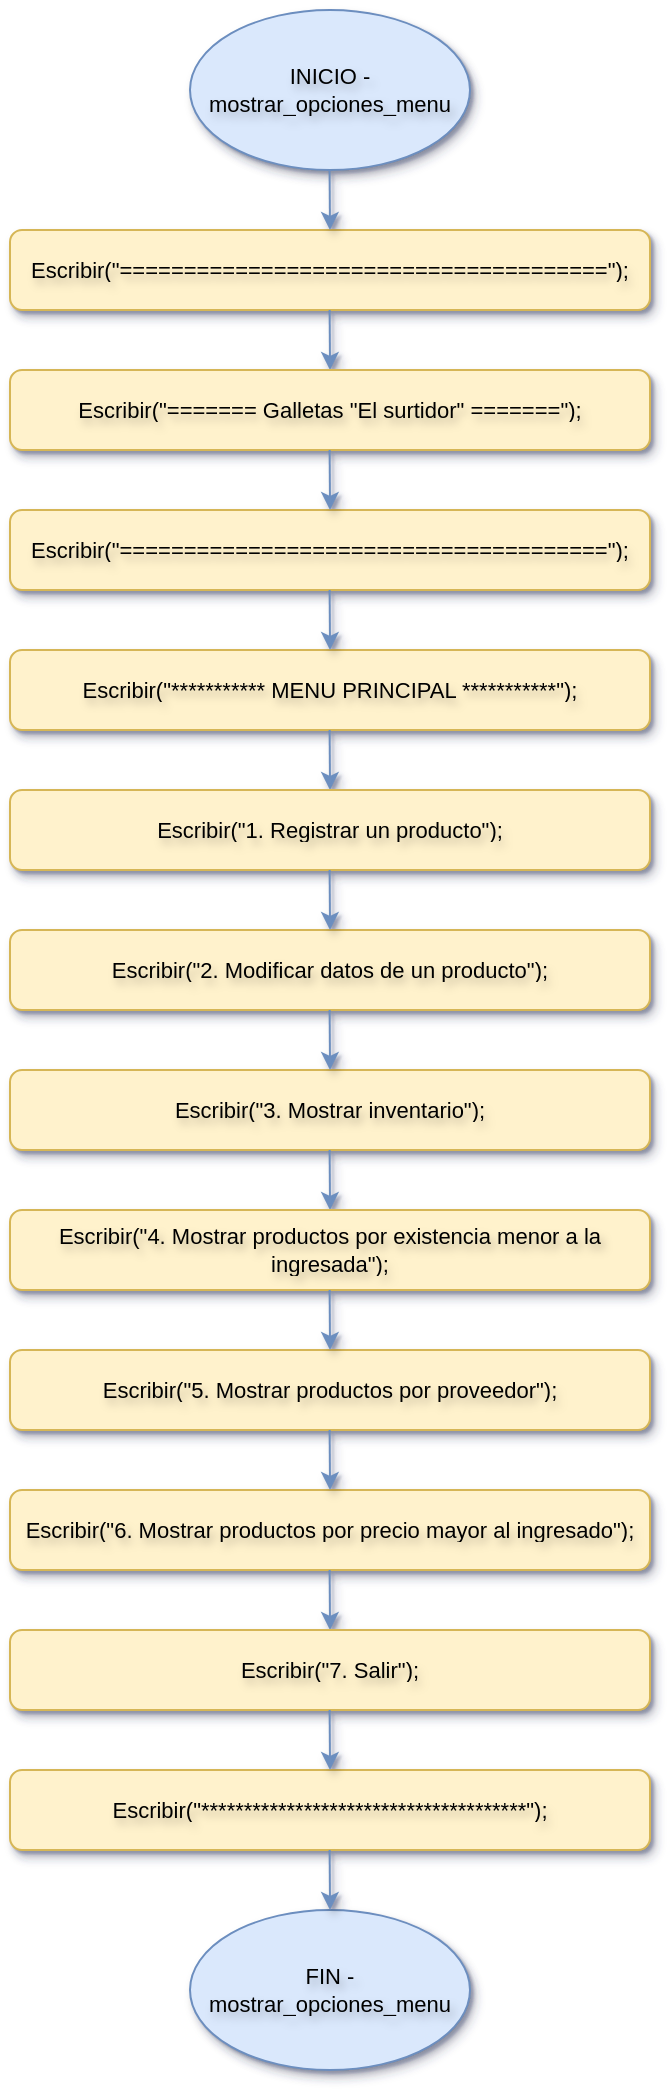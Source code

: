 <mxfile version="25.0.2">
  <diagram name="Página-1" id="XoVfdVzmXT0FCT3dWPdM">
    <mxGraphModel dx="656" dy="388" grid="1" gridSize="10" guides="1" tooltips="1" connect="1" arrows="1" fold="1" page="1" pageScale="1" pageWidth="827" pageHeight="1169" background="none" math="0" shadow="1">
      <root>
        <mxCell id="0" />
        <mxCell id="1" parent="0" />
        <mxCell id="zCC6q2JGsp1jbIs0eDWR-1" value="INICIO - mostrar_opciones_menu" style="ellipse;whiteSpace=wrap;rounded=1;fillColor=#dae8fc;strokeColor=#6c8ebf;textShadow=1;strokeWidth=1;shadow=1;html=1;horizontal=1;fontSize=11;fontStyle=0;spacing=2;" vertex="1" parent="1">
          <mxGeometry x="450" y="10" width="140" height="80" as="geometry" />
        </mxCell>
        <mxCell id="zCC6q2JGsp1jbIs0eDWR-2" value="Escribir(&quot;======================================&quot;);" style="rounded=1;whiteSpace=wrap;fillColor=#fff2cc;strokeColor=#d6b656;textShadow=1;strokeWidth=1;shadow=1;html=1;horizontal=1;fontSize=11;fontStyle=0;spacing=2;" vertex="1" parent="1">
          <mxGeometry x="360" y="120" width="320" height="40" as="geometry" />
        </mxCell>
        <mxCell id="zCC6q2JGsp1jbIs0eDWR-3" value="" style="edgeStyle=orthogonalEdgeStyle;rounded=1;orthogonalLoop=1;jettySize=auto;fillColor=#dae8fc;strokeColor=#6c8ebf;textShadow=1;strokeWidth=1;shadow=1;html=1;horizontal=1;fontSize=11;fontStyle=0;spacing=2;exitX=0.5;exitY=1;exitDx=0;exitDy=0;" edge="1" parent="1">
          <mxGeometry relative="1" as="geometry">
            <mxPoint x="519.79" y="90" as="sourcePoint" />
            <mxPoint x="520" y="120" as="targetPoint" />
          </mxGeometry>
        </mxCell>
        <mxCell id="zCC6q2JGsp1jbIs0eDWR-4" value="" style="edgeStyle=orthogonalEdgeStyle;rounded=1;orthogonalLoop=1;jettySize=auto;fillColor=#dae8fc;strokeColor=#6c8ebf;textShadow=1;strokeWidth=1;shadow=1;html=1;horizontal=1;fontSize=11;fontStyle=0;spacing=2;exitX=0.5;exitY=1;exitDx=0;exitDy=0;" edge="1" parent="1">
          <mxGeometry relative="1" as="geometry">
            <mxPoint x="519.81" y="160" as="sourcePoint" />
            <mxPoint x="520.02" y="190" as="targetPoint" />
          </mxGeometry>
        </mxCell>
        <mxCell id="zCC6q2JGsp1jbIs0eDWR-9" value="Escribir(&quot;======= Galletas &quot;El surtidor&quot; =======&quot;);" style="rounded=1;whiteSpace=wrap;fillColor=#fff2cc;strokeColor=#d6b656;textShadow=1;strokeWidth=1;shadow=1;html=1;horizontal=1;fontSize=11;fontStyle=0;spacing=2;" vertex="1" parent="1">
          <mxGeometry x="360" y="190" width="320" height="40" as="geometry" />
        </mxCell>
        <mxCell id="zCC6q2JGsp1jbIs0eDWR-12" value="Escribir(&quot;======================================&quot;);" style="rounded=1;whiteSpace=wrap;fillColor=#fff2cc;strokeColor=#d6b656;textShadow=1;strokeWidth=1;shadow=1;html=1;horizontal=1;fontSize=11;fontStyle=0;spacing=2;" vertex="1" parent="1">
          <mxGeometry x="360" y="260" width="320" height="40" as="geometry" />
        </mxCell>
        <mxCell id="zCC6q2JGsp1jbIs0eDWR-13" value="" style="edgeStyle=orthogonalEdgeStyle;rounded=1;orthogonalLoop=1;jettySize=auto;fillColor=#dae8fc;strokeColor=#6c8ebf;textShadow=1;strokeWidth=1;shadow=1;html=1;horizontal=1;fontSize=11;fontStyle=0;spacing=2;exitX=0.5;exitY=1;exitDx=0;exitDy=0;" edge="1" parent="1">
          <mxGeometry relative="1" as="geometry">
            <mxPoint x="519.81" y="230" as="sourcePoint" />
            <mxPoint x="520.02" y="260" as="targetPoint" />
          </mxGeometry>
        </mxCell>
        <mxCell id="zCC6q2JGsp1jbIs0eDWR-14" value="Escribir(&quot;*********** MENU PRINCIPAL ***********&quot;);" style="rounded=1;whiteSpace=wrap;fillColor=#fff2cc;strokeColor=#d6b656;textShadow=1;strokeWidth=1;shadow=1;html=1;horizontal=1;fontSize=11;fontStyle=0;spacing=2;" vertex="1" parent="1">
          <mxGeometry x="360" y="330" width="320" height="40" as="geometry" />
        </mxCell>
        <mxCell id="zCC6q2JGsp1jbIs0eDWR-15" value="" style="edgeStyle=orthogonalEdgeStyle;rounded=1;orthogonalLoop=1;jettySize=auto;fillColor=#dae8fc;strokeColor=#6c8ebf;textShadow=1;strokeWidth=1;shadow=1;html=1;horizontal=1;fontSize=11;fontStyle=0;spacing=2;exitX=0.5;exitY=1;exitDx=0;exitDy=0;" edge="1" parent="1">
          <mxGeometry relative="1" as="geometry">
            <mxPoint x="519.81" y="300" as="sourcePoint" />
            <mxPoint x="520.02" y="330" as="targetPoint" />
          </mxGeometry>
        </mxCell>
        <mxCell id="zCC6q2JGsp1jbIs0eDWR-16" value="" style="edgeStyle=orthogonalEdgeStyle;rounded=1;orthogonalLoop=1;jettySize=auto;fillColor=#dae8fc;strokeColor=#6c8ebf;textShadow=1;strokeWidth=1;shadow=1;html=1;horizontal=1;fontSize=11;fontStyle=0;spacing=2;exitX=0.5;exitY=1;exitDx=0;exitDy=0;" edge="1" parent="1">
          <mxGeometry relative="1" as="geometry">
            <mxPoint x="519.81" y="370" as="sourcePoint" />
            <mxPoint x="520.02" y="400" as="targetPoint" />
          </mxGeometry>
        </mxCell>
        <mxCell id="zCC6q2JGsp1jbIs0eDWR-17" value="FIN - mostrar_opciones_menu" style="ellipse;whiteSpace=wrap;rounded=1;fillColor=#dae8fc;strokeColor=#6c8ebf;textShadow=1;strokeWidth=1;shadow=1;html=1;horizontal=1;fontSize=11;fontStyle=0;spacing=2;" vertex="1" parent="1">
          <mxGeometry x="450" y="960" width="140" height="80" as="geometry" />
        </mxCell>
        <mxCell id="zCC6q2JGsp1jbIs0eDWR-18" value="Escribir(&quot;1. Registrar un producto&quot;);" style="rounded=1;whiteSpace=wrap;fillColor=#fff2cc;strokeColor=#d6b656;textShadow=1;strokeWidth=1;shadow=1;html=1;horizontal=1;fontSize=11;fontStyle=0;spacing=2;" vertex="1" parent="1">
          <mxGeometry x="360" y="400" width="320" height="40" as="geometry" />
        </mxCell>
        <mxCell id="zCC6q2JGsp1jbIs0eDWR-19" value="Escribir(&quot;2. Modificar datos de un producto&quot;);" style="rounded=1;whiteSpace=wrap;fillColor=#fff2cc;strokeColor=#d6b656;textShadow=1;strokeWidth=1;shadow=1;html=1;horizontal=1;fontSize=11;fontStyle=0;spacing=2;" vertex="1" parent="1">
          <mxGeometry x="360" y="470" width="320" height="40" as="geometry" />
        </mxCell>
        <mxCell id="zCC6q2JGsp1jbIs0eDWR-20" value="" style="edgeStyle=orthogonalEdgeStyle;rounded=1;orthogonalLoop=1;jettySize=auto;fillColor=#dae8fc;strokeColor=#6c8ebf;textShadow=1;strokeWidth=1;shadow=1;html=1;horizontal=1;fontSize=11;fontStyle=0;spacing=2;exitX=0.5;exitY=1;exitDx=0;exitDy=0;" edge="1" parent="1">
          <mxGeometry relative="1" as="geometry">
            <mxPoint x="519.81" y="440" as="sourcePoint" />
            <mxPoint x="520.02" y="470" as="targetPoint" />
          </mxGeometry>
        </mxCell>
        <mxCell id="zCC6q2JGsp1jbIs0eDWR-21" value="Escribir(&quot;3. Mostrar inventario&quot;);" style="rounded=1;whiteSpace=wrap;fillColor=#fff2cc;strokeColor=#d6b656;textShadow=1;strokeWidth=1;shadow=1;html=1;horizontal=1;fontSize=11;fontStyle=0;spacing=2;" vertex="1" parent="1">
          <mxGeometry x="360" y="540" width="320" height="40" as="geometry" />
        </mxCell>
        <mxCell id="zCC6q2JGsp1jbIs0eDWR-22" value="" style="edgeStyle=orthogonalEdgeStyle;rounded=1;orthogonalLoop=1;jettySize=auto;fillColor=#dae8fc;strokeColor=#6c8ebf;textShadow=1;strokeWidth=1;shadow=1;html=1;horizontal=1;fontSize=11;fontStyle=0;spacing=2;exitX=0.5;exitY=1;exitDx=0;exitDy=0;" edge="1" parent="1">
          <mxGeometry relative="1" as="geometry">
            <mxPoint x="519.81" y="510" as="sourcePoint" />
            <mxPoint x="520.02" y="540" as="targetPoint" />
          </mxGeometry>
        </mxCell>
        <mxCell id="zCC6q2JGsp1jbIs0eDWR-23" value="" style="edgeStyle=orthogonalEdgeStyle;rounded=1;orthogonalLoop=1;jettySize=auto;fillColor=#dae8fc;strokeColor=#6c8ebf;textShadow=1;strokeWidth=1;shadow=1;html=1;horizontal=1;fontSize=11;fontStyle=0;spacing=2;exitX=0.5;exitY=1;exitDx=0;exitDy=0;" edge="1" parent="1">
          <mxGeometry relative="1" as="geometry">
            <mxPoint x="519.81" y="580" as="sourcePoint" />
            <mxPoint x="520.02" y="610" as="targetPoint" />
          </mxGeometry>
        </mxCell>
        <mxCell id="zCC6q2JGsp1jbIs0eDWR-24" value="Escribir(&quot;4. Mostrar productos por existencia menor a la ingresada&quot;);" style="rounded=1;whiteSpace=wrap;fillColor=#fff2cc;strokeColor=#d6b656;textShadow=1;strokeWidth=1;shadow=1;html=1;horizontal=1;fontSize=11;fontStyle=0;spacing=2;" vertex="1" parent="1">
          <mxGeometry x="360" y="610" width="320" height="40" as="geometry" />
        </mxCell>
        <mxCell id="zCC6q2JGsp1jbIs0eDWR-25" value="Escribir(&quot;5. Mostrar productos por proveedor&quot;);" style="rounded=1;whiteSpace=wrap;fillColor=#fff2cc;strokeColor=#d6b656;textShadow=1;strokeWidth=1;shadow=1;html=1;horizontal=1;fontSize=11;fontStyle=0;spacing=2;" vertex="1" parent="1">
          <mxGeometry x="360" y="680" width="320" height="40" as="geometry" />
        </mxCell>
        <mxCell id="zCC6q2JGsp1jbIs0eDWR-26" value="" style="edgeStyle=orthogonalEdgeStyle;rounded=1;orthogonalLoop=1;jettySize=auto;fillColor=#dae8fc;strokeColor=#6c8ebf;textShadow=1;strokeWidth=1;shadow=1;html=1;horizontal=1;fontSize=11;fontStyle=0;spacing=2;exitX=0.5;exitY=1;exitDx=0;exitDy=0;" edge="1" parent="1">
          <mxGeometry relative="1" as="geometry">
            <mxPoint x="519.81" y="650" as="sourcePoint" />
            <mxPoint x="520.02" y="680" as="targetPoint" />
          </mxGeometry>
        </mxCell>
        <mxCell id="zCC6q2JGsp1jbIs0eDWR-27" value="Escribir(&quot;6. Mostrar productos por precio mayor al ingresado&quot;);" style="rounded=1;whiteSpace=wrap;fillColor=#fff2cc;strokeColor=#d6b656;textShadow=1;strokeWidth=1;shadow=1;html=1;horizontal=1;fontSize=11;fontStyle=0;spacing=2;" vertex="1" parent="1">
          <mxGeometry x="360" y="750" width="320" height="40" as="geometry" />
        </mxCell>
        <mxCell id="zCC6q2JGsp1jbIs0eDWR-28" value="" style="edgeStyle=orthogonalEdgeStyle;rounded=1;orthogonalLoop=1;jettySize=auto;fillColor=#dae8fc;strokeColor=#6c8ebf;textShadow=1;strokeWidth=1;shadow=1;html=1;horizontal=1;fontSize=11;fontStyle=0;spacing=2;exitX=0.5;exitY=1;exitDx=0;exitDy=0;" edge="1" parent="1">
          <mxGeometry relative="1" as="geometry">
            <mxPoint x="519.81" y="720" as="sourcePoint" />
            <mxPoint x="520.02" y="750" as="targetPoint" />
          </mxGeometry>
        </mxCell>
        <mxCell id="zCC6q2JGsp1jbIs0eDWR-29" value="" style="edgeStyle=orthogonalEdgeStyle;rounded=1;orthogonalLoop=1;jettySize=auto;fillColor=#dae8fc;strokeColor=#6c8ebf;textShadow=1;strokeWidth=1;shadow=1;html=1;horizontal=1;fontSize=11;fontStyle=0;spacing=2;exitX=0.5;exitY=1;exitDx=0;exitDy=0;" edge="1" parent="1">
          <mxGeometry relative="1" as="geometry">
            <mxPoint x="519.81" y="790" as="sourcePoint" />
            <mxPoint x="520.02" y="820" as="targetPoint" />
          </mxGeometry>
        </mxCell>
        <mxCell id="zCC6q2JGsp1jbIs0eDWR-30" value="Escribir(&quot;7. Salir&quot;);" style="rounded=1;whiteSpace=wrap;fillColor=#fff2cc;strokeColor=#d6b656;textShadow=1;strokeWidth=1;shadow=1;html=1;horizontal=1;fontSize=11;fontStyle=0;spacing=2;" vertex="1" parent="1">
          <mxGeometry x="360" y="820" width="320" height="40" as="geometry" />
        </mxCell>
        <mxCell id="zCC6q2JGsp1jbIs0eDWR-31" value="Escribir(&quot;**************************************&quot;);" style="rounded=1;whiteSpace=wrap;fillColor=#fff2cc;strokeColor=#d6b656;textShadow=1;strokeWidth=1;shadow=1;html=1;horizontal=1;fontSize=11;fontStyle=0;spacing=2;" vertex="1" parent="1">
          <mxGeometry x="360" y="890" width="320" height="40" as="geometry" />
        </mxCell>
        <mxCell id="zCC6q2JGsp1jbIs0eDWR-32" value="" style="edgeStyle=orthogonalEdgeStyle;rounded=1;orthogonalLoop=1;jettySize=auto;fillColor=#dae8fc;strokeColor=#6c8ebf;textShadow=1;strokeWidth=1;shadow=1;html=1;horizontal=1;fontSize=11;fontStyle=0;spacing=2;exitX=0.5;exitY=1;exitDx=0;exitDy=0;" edge="1" parent="1">
          <mxGeometry relative="1" as="geometry">
            <mxPoint x="519.81" y="860" as="sourcePoint" />
            <mxPoint x="520.02" y="890" as="targetPoint" />
          </mxGeometry>
        </mxCell>
        <mxCell id="zCC6q2JGsp1jbIs0eDWR-33" value="" style="edgeStyle=orthogonalEdgeStyle;rounded=1;orthogonalLoop=1;jettySize=auto;fillColor=#dae8fc;strokeColor=#6c8ebf;textShadow=1;strokeWidth=1;shadow=1;html=1;horizontal=1;fontSize=11;fontStyle=0;spacing=2;exitX=0.5;exitY=1;exitDx=0;exitDy=0;" edge="1" parent="1">
          <mxGeometry relative="1" as="geometry">
            <mxPoint x="519.81" y="930" as="sourcePoint" />
            <mxPoint x="520.02" y="960" as="targetPoint" />
          </mxGeometry>
        </mxCell>
      </root>
    </mxGraphModel>
  </diagram>
</mxfile>
